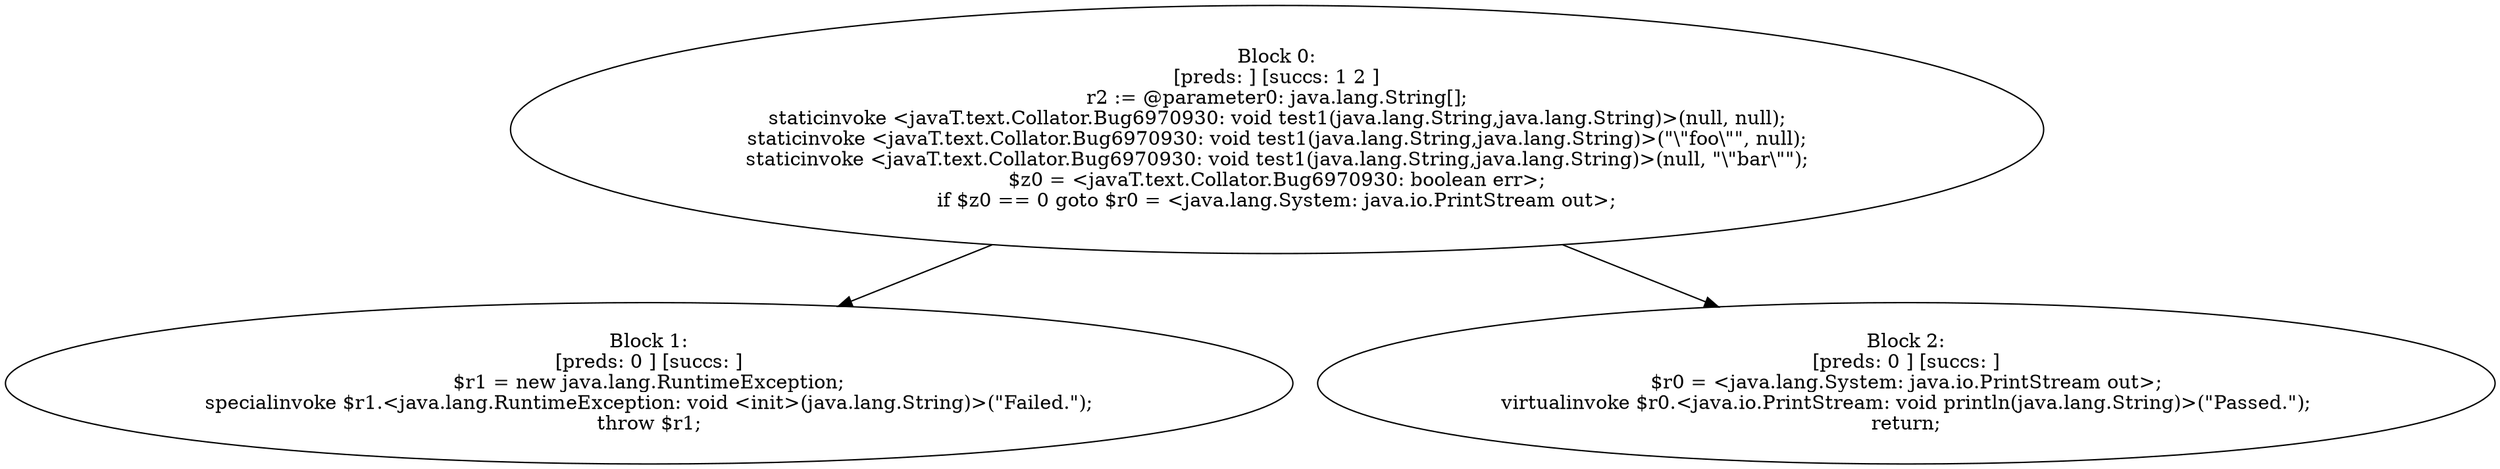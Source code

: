 digraph "unitGraph" {
    "Block 0:
[preds: ] [succs: 1 2 ]
r2 := @parameter0: java.lang.String[];
staticinvoke <javaT.text.Collator.Bug6970930: void test1(java.lang.String,java.lang.String)>(null, null);
staticinvoke <javaT.text.Collator.Bug6970930: void test1(java.lang.String,java.lang.String)>(\"\\\"foo\\\"\", null);
staticinvoke <javaT.text.Collator.Bug6970930: void test1(java.lang.String,java.lang.String)>(null, \"\\\"bar\\\"\");
$z0 = <javaT.text.Collator.Bug6970930: boolean err>;
if $z0 == 0 goto $r0 = <java.lang.System: java.io.PrintStream out>;
"
    "Block 1:
[preds: 0 ] [succs: ]
$r1 = new java.lang.RuntimeException;
specialinvoke $r1.<java.lang.RuntimeException: void <init>(java.lang.String)>(\"Failed.\");
throw $r1;
"
    "Block 2:
[preds: 0 ] [succs: ]
$r0 = <java.lang.System: java.io.PrintStream out>;
virtualinvoke $r0.<java.io.PrintStream: void println(java.lang.String)>(\"Passed.\");
return;
"
    "Block 0:
[preds: ] [succs: 1 2 ]
r2 := @parameter0: java.lang.String[];
staticinvoke <javaT.text.Collator.Bug6970930: void test1(java.lang.String,java.lang.String)>(null, null);
staticinvoke <javaT.text.Collator.Bug6970930: void test1(java.lang.String,java.lang.String)>(\"\\\"foo\\\"\", null);
staticinvoke <javaT.text.Collator.Bug6970930: void test1(java.lang.String,java.lang.String)>(null, \"\\\"bar\\\"\");
$z0 = <javaT.text.Collator.Bug6970930: boolean err>;
if $z0 == 0 goto $r0 = <java.lang.System: java.io.PrintStream out>;
"->"Block 1:
[preds: 0 ] [succs: ]
$r1 = new java.lang.RuntimeException;
specialinvoke $r1.<java.lang.RuntimeException: void <init>(java.lang.String)>(\"Failed.\");
throw $r1;
";
    "Block 0:
[preds: ] [succs: 1 2 ]
r2 := @parameter0: java.lang.String[];
staticinvoke <javaT.text.Collator.Bug6970930: void test1(java.lang.String,java.lang.String)>(null, null);
staticinvoke <javaT.text.Collator.Bug6970930: void test1(java.lang.String,java.lang.String)>(\"\\\"foo\\\"\", null);
staticinvoke <javaT.text.Collator.Bug6970930: void test1(java.lang.String,java.lang.String)>(null, \"\\\"bar\\\"\");
$z0 = <javaT.text.Collator.Bug6970930: boolean err>;
if $z0 == 0 goto $r0 = <java.lang.System: java.io.PrintStream out>;
"->"Block 2:
[preds: 0 ] [succs: ]
$r0 = <java.lang.System: java.io.PrintStream out>;
virtualinvoke $r0.<java.io.PrintStream: void println(java.lang.String)>(\"Passed.\");
return;
";
}
